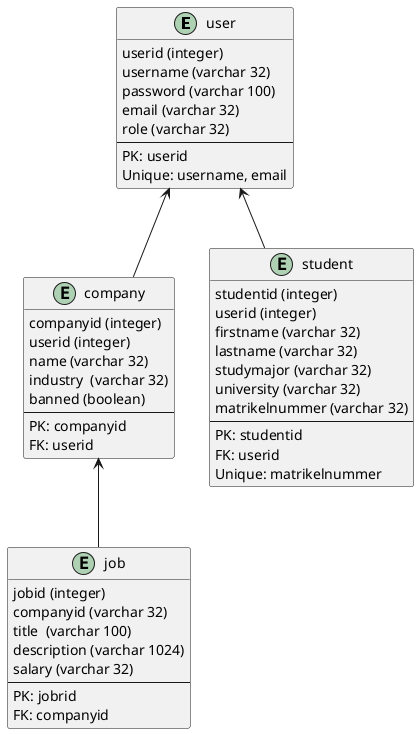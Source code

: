 @startuml
entity user{
userid (integer)
username (varchar 32)
password (varchar 100)
email (varchar 32)
role (varchar 32)
--
PK: userid
Unique: username, email
}
entity student{
studentid (integer)
userid (integer)
firstname (varchar 32)
lastname (varchar 32)
studymajor (varchar 32)
university (varchar 32)
matrikelnummer (varchar 32)
--
PK: studentid
FK: userid
Unique: matrikelnummer
}
entity company{
companyid (integer)
userid (integer)
name (varchar 32)
industry  (varchar 32)
banned (boolean)
--
PK: companyid
FK: userid
}
entity job{
jobid (integer)
companyid (varchar 32)
title  (varchar 100)
description (varchar 1024)
salary (varchar 32)
--
PK: jobrid
FK: companyid
}
job -up-> company
student -up-> user
company -up-> user
@enduml
